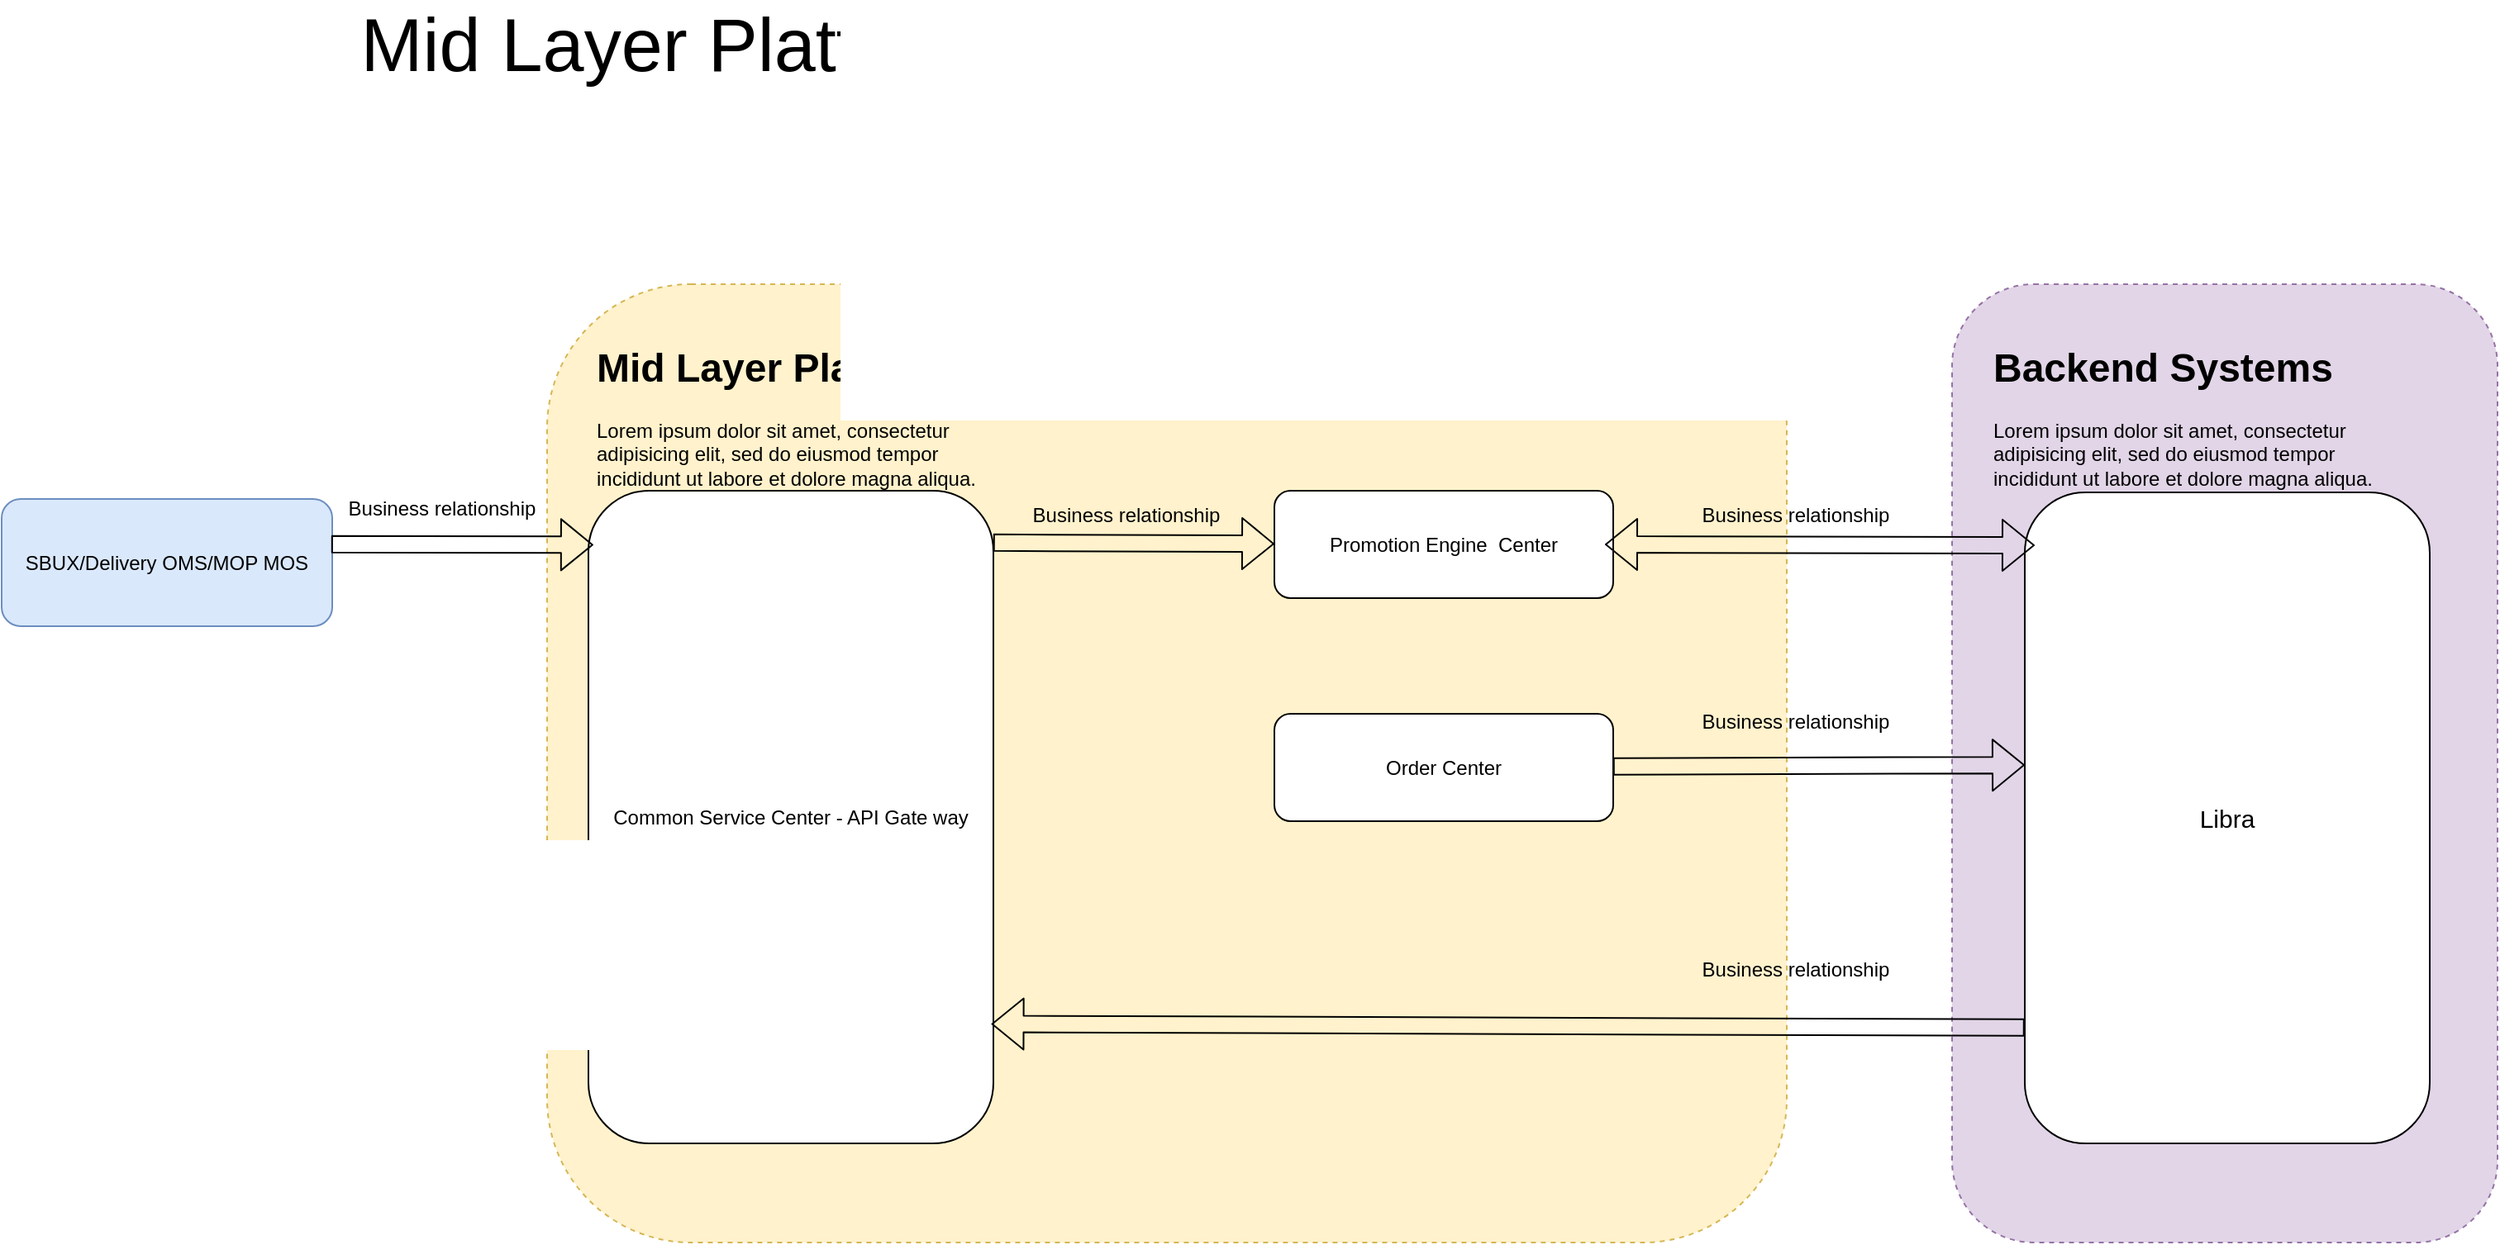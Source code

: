 <mxfile type="github" version="12.1.9" pages="1">
  <diagram id="MQAHFbbfDHAqXE929brh" name="Page-1">
    <mxGraphModel grid="1" dx="1280" dy="699" gridSize="10" guides="1" tooltips="1" connect="1" arrows="1" fold="1" page="1" pageScale="1" pageWidth="827" pageHeight="1169" math="0" shadow="0">
      <root>
        <mxCell id="0"/>
        <mxCell id="1" parent="0"/>
        <mxCell id="2I_Xf8qAkBCNeDOOvv6f-1" value="SBUX/Delivery OMS/MOP MOS" parent="1" vertex="1" style="rounded=1;whiteSpace=wrap;html=1;fillColor=#dae8fc;strokeColor=#6c8ebf;">
          <mxGeometry as="geometry" height="77" width="200" y="390" x="60"/>
        </mxCell>
        <mxCell id="2I_Xf8qAkBCNeDOOvv6f-2" value="" parent="1" vertex="1" style="rounded=1;whiteSpace=wrap;html=1;dashed=1;fillColor=#fff2cc;strokeColor=#d6b656;">
          <mxGeometry as="geometry" height="580" width="750" y="260" x="390"/>
        </mxCell>
        <mxCell id="2I_Xf8qAkBCNeDOOvv6f-3" value="&lt;h1&gt;Mid Layer Platform&lt;/h1&gt;&lt;p&gt;Lorem ipsum dolor sit amet, consectetur adipisicing elit, sed do eiusmod tempor incididunt ut labore et dolore magna aliqua.&lt;/p&gt;" parent="1" vertex="1" style="text;html=1;strokeColor=none;fillColor=none;spacing=5;spacingTop=-20;whiteSpace=wrap;overflow=hidden;rounded=0;dashed=1;">
          <mxGeometry as="geometry" height="120" width="250" y="291" x="415"/>
        </mxCell>
        <mxCell id="2I_Xf8qAkBCNeDOOvv6f-4" value="Common Service Center - API Gate way" parent="1" vertex="1" style="rounded=1;whiteSpace=wrap;html=1;">
          <mxGeometry as="geometry" height="395" width="245" y="385" x="415"/>
        </mxCell>
        <mxCell id="2I_Xf8qAkBCNeDOOvv6f-5" value="Promotion Engine&amp;nbsp; Center " parent="1" vertex="1" style="rounded=1;whiteSpace=wrap;html=1;">
          <mxGeometry as="geometry" height="65" width="205" y="385" x="830"/>
        </mxCell>
        <mxCell id="2I_Xf8qAkBCNeDOOvv6f-6" value="Order Center " parent="1" vertex="1" style="rounded=1;whiteSpace=wrap;html=1;">
          <mxGeometry as="geometry" height="65" width="205" y="520" x="830"/>
        </mxCell>
        <mxCell id="2I_Xf8qAkBCNeDOOvv6f-7" value="" parent="1" vertex="1" style="rounded=1;whiteSpace=wrap;html=1;dashed=1;fillColor=#e1d5e7;strokeColor=#9673a6;">
          <mxGeometry as="geometry" height="580" width="330" y="260" x="1240"/>
        </mxCell>
        <mxCell id="2I_Xf8qAkBCNeDOOvv6f-8" value="&lt;h1&gt;Backend Systems&lt;/h1&gt;&lt;p&gt;Lorem ipsum dolor sit amet, consectetur adipisicing elit, sed do eiusmod tempor incididunt ut labore et dolore magna aliqua.&lt;/p&gt;" parent="1" vertex="1" style="text;html=1;strokeColor=none;fillColor=none;spacing=5;spacingTop=-20;whiteSpace=wrap;overflow=hidden;rounded=0;dashed=1;">
          <mxGeometry as="geometry" height="120" width="250" y="291" x="1260"/>
        </mxCell>
        <mxCell id="2I_Xf8qAkBCNeDOOvv6f-9" value="&lt;font style=&quot;font-size: 15px&quot;&gt;Libra&lt;/font&gt;" parent="1" vertex="1" style="rounded=1;whiteSpace=wrap;html=1;">
          <mxGeometry as="geometry" height="394" width="245" y="386" x="1284"/>
        </mxCell>
        <mxCell id="2I_Xf8qAkBCNeDOOvv6f-10" value="Mid Layer Platform Promotion Engine Business Flow Arch." parent="1" vertex="1" style="text;html=1;strokeColor=none;fillColor=none;align=center;verticalAlign=middle;whiteSpace=wrap;rounded=0;fontSize=45;">
          <mxGeometry as="geometry" height="50" width="1180" y="90" x="270"/>
        </mxCell>
        <mxCell id="2I_Xf8qAkBCNeDOOvv6f-11" value="" parent="1" style="shape=flexArrow;endArrow=classic;html=1;fontSize=45;exitX=0.997;exitY=0.629;exitDx=0;exitDy=0;exitPerimeter=0;entryX=0.012;entryY=0.136;entryDx=0;entryDy=0;entryPerimeter=0;" edge="1">
          <mxGeometry as="geometry" height="50" width="50" relative="1">
            <mxPoint as="sourcePoint" y="417.433" x="259.4"/>
            <mxPoint as="targetPoint" y="417.72" x="417.94"/>
          </mxGeometry>
        </mxCell>
        <mxCell id="2I_Xf8qAkBCNeDOOvv6f-12" value="" parent="1" style="shape=flexArrow;endArrow=classic;html=1;fontSize=45;exitX=0.997;exitY=0.629;exitDx=0;exitDy=0;exitPerimeter=0;" target="2I_Xf8qAkBCNeDOOvv6f-5" edge="1">
          <mxGeometry as="geometry" height="50" width="50" relative="1">
            <mxPoint as="sourcePoint" y="416.433" x="659.9"/>
            <mxPoint as="targetPoint" y="417" x="790"/>
          </mxGeometry>
        </mxCell>
        <mxCell id="2I_Xf8qAkBCNeDOOvv6f-14" value="" parent="1" style="shape=flexArrow;endArrow=classic;startArrow=classic;html=1;fontSize=45;" edge="1">
          <mxGeometry as="geometry" height="50" width="50" relative="1">
            <mxPoint as="sourcePoint" y="417.5" x="1030"/>
            <mxPoint as="targetPoint" y="418" x="1290"/>
          </mxGeometry>
        </mxCell>
        <mxCell id="2I_Xf8qAkBCNeDOOvv6f-15" value="Business relationship" parent="1" vertex="1" style="text;strokeColor=none;fillColor=none;html=1;fontSize=12;fontStyle=0;verticalAlign=middle;align=center;">
          <mxGeometry as="geometry" height="30" width="130" y="385" x="1080"/>
        </mxCell>
        <mxCell id="2I_Xf8qAkBCNeDOOvv6f-16" value="Business relationship" parent="1" vertex="1" style="text;strokeColor=none;fillColor=none;html=1;fontSize=12;fontStyle=0;verticalAlign=middle;align=center;">
          <mxGeometry as="geometry" height="30" width="130" y="381" x="261"/>
        </mxCell>
        <mxCell id="2I_Xf8qAkBCNeDOOvv6f-17" value="Business relationship" parent="1" vertex="1" style="text;strokeColor=none;fillColor=none;html=1;fontSize=12;fontStyle=0;verticalAlign=middle;align=center;">
          <mxGeometry as="geometry" height="30" width="130" y="385" x="675"/>
        </mxCell>
        <mxCell id="2I_Xf8qAkBCNeDOOvv6f-20" value="Business relationship" parent="1" vertex="1" style="text;strokeColor=none;fillColor=none;html=1;fontSize=12;fontStyle=0;verticalAlign=middle;align=center;">
          <mxGeometry as="geometry" height="30" width="130" y="510" x="1080"/>
        </mxCell>
        <mxCell id="F4i2hOFiznxhLBK2m3vf-7" value="" parent="1" style="shape=flexArrow;endArrow=classic;html=1;fontSize=45;exitX=0.997;exitY=0.629;exitDx=0;exitDy=0;exitPerimeter=0;" edge="1">
          <mxGeometry as="geometry" height="50" width="50" relative="1">
            <mxPoint as="sourcePoint" y="551.933" x="1034.9"/>
            <mxPoint as="targetPoint" y="551" x="1284"/>
          </mxGeometry>
        </mxCell>
        <mxCell id="F4i2hOFiznxhLBK2m3vf-8" value="" parent="1" style="shape=flexArrow;endArrow=classic;html=1;fontSize=45;exitX=0.997;exitY=0.629;exitDx=0;exitDy=0;exitPerimeter=0;entryX=0.995;entryY=0.817;entryDx=0;entryDy=0;entryPerimeter=0;" target="2I_Xf8qAkBCNeDOOvv6f-4" edge="1">
          <mxGeometry as="geometry" height="50" width="50" relative="1">
            <mxPoint as="sourcePoint" y="709.933" x="1283.9"/>
            <mxPoint as="targetPoint" y="719" x="894"/>
          </mxGeometry>
        </mxCell>
        <mxCell id="F4i2hOFiznxhLBK2m3vf-9" value="Business relationship" parent="1" vertex="1" style="text;strokeColor=none;fillColor=none;html=1;fontSize=12;fontStyle=0;verticalAlign=middle;align=center;">
          <mxGeometry as="geometry" height="30" width="130" y="660" x="1080"/>
        </mxCell>
      </root>
    </mxGraphModel>
  </diagram>
</mxfile>
